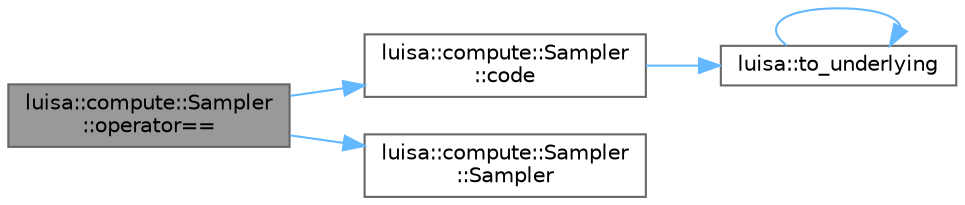 digraph "luisa::compute::Sampler::operator=="
{
 // LATEX_PDF_SIZE
  bgcolor="transparent";
  edge [fontname=Helvetica,fontsize=10,labelfontname=Helvetica,labelfontsize=10];
  node [fontname=Helvetica,fontsize=10,shape=box,height=0.2,width=0.4];
  rankdir="LR";
  Node1 [id="Node000001",label="luisa::compute::Sampler\l::operator==",height=0.2,width=0.4,color="gray40", fillcolor="grey60", style="filled", fontcolor="black",tooltip=" "];
  Node1 -> Node2 [id="edge1_Node000001_Node000002",color="steelblue1",style="solid",tooltip=" "];
  Node2 [id="Node000002",label="luisa::compute::Sampler\l::code",height=0.2,width=0.4,color="grey40", fillcolor="white", style="filled",URL="$classluisa_1_1compute_1_1_sampler.html#abdc797a089d858111ac77139b717a2d7",tooltip=" "];
  Node2 -> Node3 [id="edge2_Node000002_Node000003",color="steelblue1",style="solid",tooltip=" "];
  Node3 [id="Node000003",label="luisa::to_underlying",height=0.2,width=0.4,color="grey40", fillcolor="white", style="filled",URL="$namespaceluisa.html#a0c046ef018b52d4f486c2626a6410148",tooltip=" "];
  Node3 -> Node3 [id="edge3_Node000003_Node000003",color="steelblue1",style="solid",tooltip=" "];
  Node1 -> Node4 [id="edge4_Node000001_Node000004",color="steelblue1",style="solid",tooltip=" "];
  Node4 [id="Node000004",label="luisa::compute::Sampler\l::Sampler",height=0.2,width=0.4,color="grey40", fillcolor="white", style="filled",URL="$classluisa_1_1compute_1_1_sampler.html#aaedee6c7da0299f6876fed15afa09b12",tooltip=" "];
}
